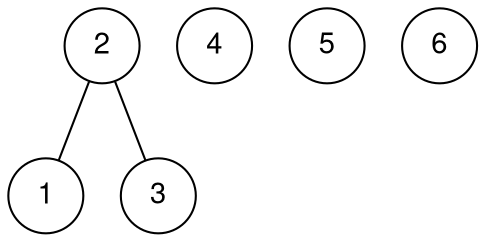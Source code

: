 graph G {
fontname="Helvetica,Arial,sans-serif"
node [fontname="Helvetica,Arial,sans-serif"]
edge [fontname="Helvetica,Arial,sans-serif"]
node [shape=circle];

1;2;3;4;5;6;

2 -- 1;
2 -- 3;


overlap=false
fontsize=12;
}